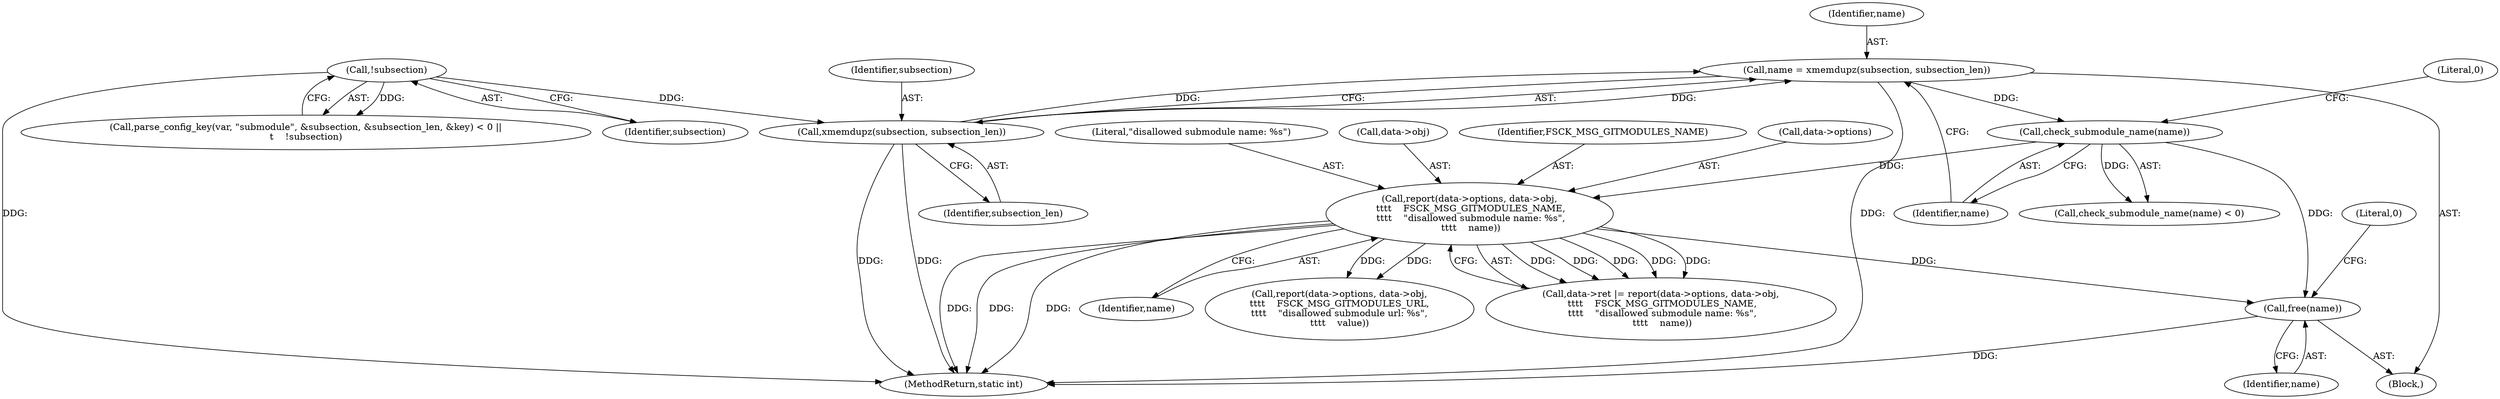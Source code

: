 digraph "0_git_a124133e1e6ab5c7a9fef6d0e6bcb084e3455b46@API" {
"1000178" [label="(Call,free(name))"];
"1000144" [label="(Call,report(data->options, data->obj,\n \t\t\t\t    FSCK_MSG_GITMODULES_NAME,\n \t\t\t\t    \"disallowed submodule name: %s\",\n \t\t\t\t    name))"];
"1000137" [label="(Call,check_submodule_name(name))"];
"1000130" [label="(Call,name = xmemdupz(subsection, subsection_len))"];
"1000132" [label="(Call,xmemdupz(subsection, subsection_len))"];
"1000126" [label="(Call,!subsection)"];
"1000104" [label="(Block,)"];
"1000138" [label="(Identifier,name)"];
"1000127" [label="(Identifier,subsection)"];
"1000132" [label="(Call,xmemdupz(subsection, subsection_len))"];
"1000130" [label="(Call,name = xmemdupz(subsection, subsection_len))"];
"1000179" [label="(Identifier,name)"];
"1000148" [label="(Call,data->obj)"];
"1000136" [label="(Call,check_submodule_name(name) < 0)"];
"1000168" [label="(Call,report(data->options, data->obj,\n\t\t\t\t    FSCK_MSG_GITMODULES_URL,\n\t\t\t\t    \"disallowed submodule url: %s\",\n\t\t\t\t    value))"];
"1000140" [label="(Call,data->ret |= report(data->options, data->obj,\n \t\t\t\t    FSCK_MSG_GITMODULES_NAME,\n \t\t\t\t    \"disallowed submodule name: %s\",\n \t\t\t\t    name))"];
"1000181" [label="(Literal,0)"];
"1000134" [label="(Identifier,subsection_len)"];
"1000131" [label="(Identifier,name)"];
"1000133" [label="(Identifier,subsection)"];
"1000178" [label="(Call,free(name))"];
"1000182" [label="(MethodReturn,static int)"];
"1000114" [label="(Call,parse_config_key(var, \"submodule\", &subsection, &subsection_len, &key) < 0 ||\n\t    !subsection)"];
"1000153" [label="(Identifier,name)"];
"1000151" [label="(Identifier,FSCK_MSG_GITMODULES_NAME)"];
"1000145" [label="(Call,data->options)"];
"1000126" [label="(Call,!subsection)"];
"1000152" [label="(Literal,\"disallowed submodule name: %s\")"];
"1000139" [label="(Literal,0)"];
"1000144" [label="(Call,report(data->options, data->obj,\n \t\t\t\t    FSCK_MSG_GITMODULES_NAME,\n \t\t\t\t    \"disallowed submodule name: %s\",\n \t\t\t\t    name))"];
"1000137" [label="(Call,check_submodule_name(name))"];
"1000178" -> "1000104"  [label="AST: "];
"1000178" -> "1000179"  [label="CFG: "];
"1000179" -> "1000178"  [label="AST: "];
"1000181" -> "1000178"  [label="CFG: "];
"1000178" -> "1000182"  [label="DDG: "];
"1000144" -> "1000178"  [label="DDG: "];
"1000137" -> "1000178"  [label="DDG: "];
"1000144" -> "1000140"  [label="AST: "];
"1000144" -> "1000153"  [label="CFG: "];
"1000145" -> "1000144"  [label="AST: "];
"1000148" -> "1000144"  [label="AST: "];
"1000151" -> "1000144"  [label="AST: "];
"1000152" -> "1000144"  [label="AST: "];
"1000153" -> "1000144"  [label="AST: "];
"1000140" -> "1000144"  [label="CFG: "];
"1000144" -> "1000182"  [label="DDG: "];
"1000144" -> "1000182"  [label="DDG: "];
"1000144" -> "1000182"  [label="DDG: "];
"1000144" -> "1000140"  [label="DDG: "];
"1000144" -> "1000140"  [label="DDG: "];
"1000144" -> "1000140"  [label="DDG: "];
"1000144" -> "1000140"  [label="DDG: "];
"1000144" -> "1000140"  [label="DDG: "];
"1000137" -> "1000144"  [label="DDG: "];
"1000144" -> "1000168"  [label="DDG: "];
"1000144" -> "1000168"  [label="DDG: "];
"1000137" -> "1000136"  [label="AST: "];
"1000137" -> "1000138"  [label="CFG: "];
"1000138" -> "1000137"  [label="AST: "];
"1000139" -> "1000137"  [label="CFG: "];
"1000137" -> "1000136"  [label="DDG: "];
"1000130" -> "1000137"  [label="DDG: "];
"1000130" -> "1000104"  [label="AST: "];
"1000130" -> "1000132"  [label="CFG: "];
"1000131" -> "1000130"  [label="AST: "];
"1000132" -> "1000130"  [label="AST: "];
"1000138" -> "1000130"  [label="CFG: "];
"1000130" -> "1000182"  [label="DDG: "];
"1000132" -> "1000130"  [label="DDG: "];
"1000132" -> "1000130"  [label="DDG: "];
"1000132" -> "1000134"  [label="CFG: "];
"1000133" -> "1000132"  [label="AST: "];
"1000134" -> "1000132"  [label="AST: "];
"1000132" -> "1000182"  [label="DDG: "];
"1000132" -> "1000182"  [label="DDG: "];
"1000126" -> "1000132"  [label="DDG: "];
"1000126" -> "1000114"  [label="AST: "];
"1000126" -> "1000127"  [label="CFG: "];
"1000127" -> "1000126"  [label="AST: "];
"1000114" -> "1000126"  [label="CFG: "];
"1000126" -> "1000182"  [label="DDG: "];
"1000126" -> "1000114"  [label="DDG: "];
}
